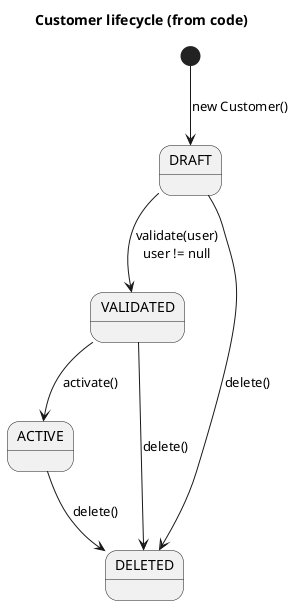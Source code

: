 @startuml
title Customer lifecycle (from code)

[*] --> DRAFT : new Customer()

DRAFT --> VALIDATED : validate(user)\nuser != null
VALIDATED --> ACTIVE : activate()
DRAFT --> DELETED : delete()
VALIDATED --> DELETED : delete()
ACTIVE --> DELETED : delete()

@enduml